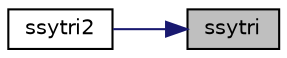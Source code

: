 digraph "ssytri"
{
 // LATEX_PDF_SIZE
  edge [fontname="Helvetica",fontsize="10",labelfontname="Helvetica",labelfontsize="10"];
  node [fontname="Helvetica",fontsize="10",shape=record];
  rankdir="RL";
  Node1 [label="ssytri",height=0.2,width=0.4,color="black", fillcolor="grey75", style="filled", fontcolor="black",tooltip="SSYTRI"];
  Node1 -> Node2 [dir="back",color="midnightblue",fontsize="10",style="solid",fontname="Helvetica"];
  Node2 [label="ssytri2",height=0.2,width=0.4,color="black", fillcolor="white", style="filled",URL="$ssytri2_8f.html#a7852066f959159f9701c0f63f90c5230",tooltip="SSYTRI2"];
}
